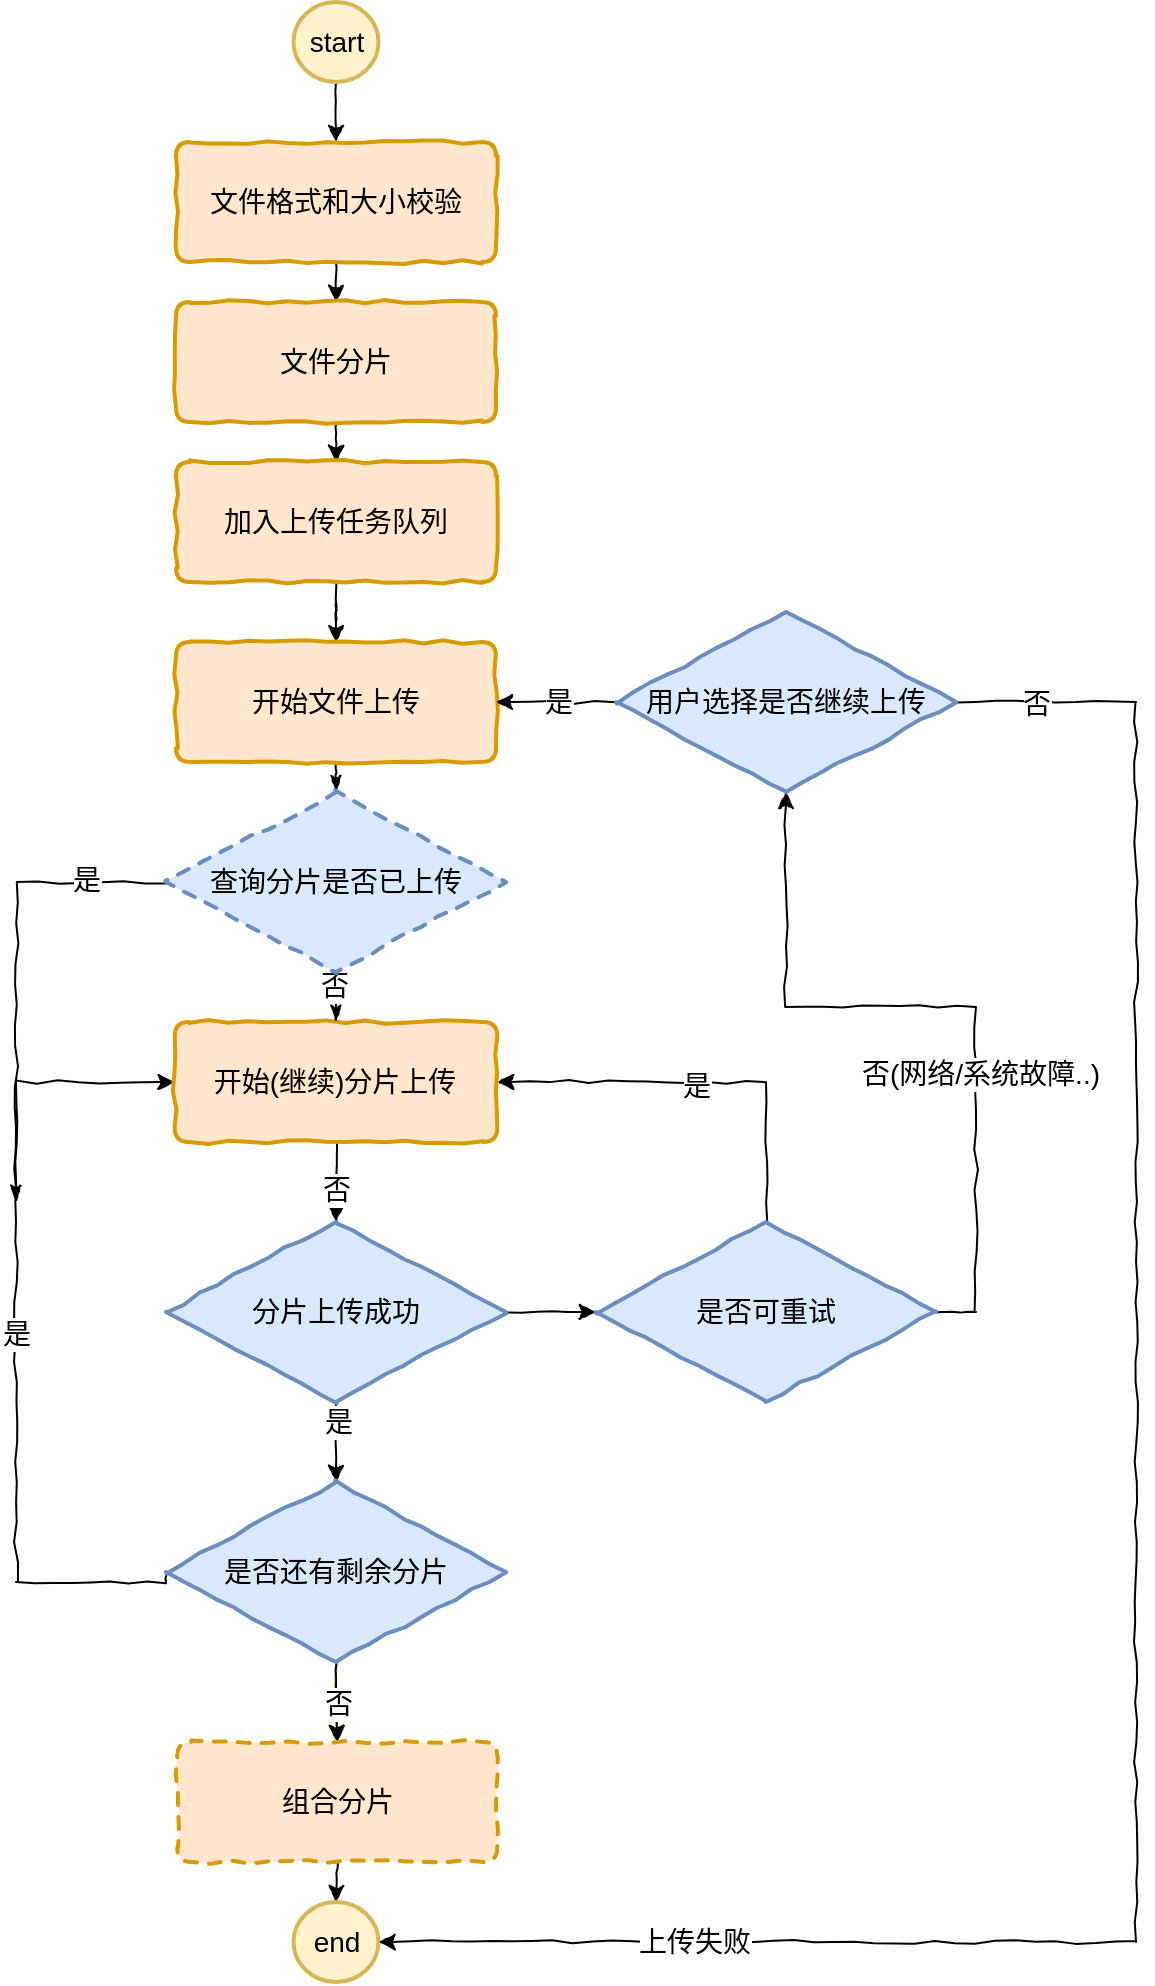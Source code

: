 <mxfile version="16.5.3" type="github">
  <diagram id="e4VKvZr05z3-QWEFY4Oc" name="Page-1">
    <mxGraphModel dx="1426" dy="794" grid="1" gridSize="10" guides="1" tooltips="1" connect="1" arrows="1" fold="1" page="1" pageScale="1" pageWidth="1654" pageHeight="2336" math="0" shadow="0">
      <root>
        <mxCell id="WIyWlLk6GJQsqaUBKTNV-0" />
        <mxCell id="WIyWlLk6GJQsqaUBKTNV-1" parent="WIyWlLk6GJQsqaUBKTNV-0" />
        <mxCell id="o_SZyRUfmcHv3CvEU0zG-61" style="edgeStyle=orthogonalEdgeStyle;rounded=0;orthogonalLoop=1;jettySize=auto;html=1;exitX=0.5;exitY=1;exitDx=0;exitDy=0;exitPerimeter=0;entryX=0.5;entryY=0;entryDx=0;entryDy=0;fontSize=14;fillColor=#ffe6cc;strokeColor=#000000;comic=1;" parent="WIyWlLk6GJQsqaUBKTNV-1" source="o_SZyRUfmcHv3CvEU0zG-55" target="o_SZyRUfmcHv3CvEU0zG-56" edge="1">
          <mxGeometry relative="1" as="geometry" />
        </mxCell>
        <mxCell id="o_SZyRUfmcHv3CvEU0zG-55" value="start" style="strokeWidth=2;html=1;shape=mxgraph.flowchart.start_1;whiteSpace=wrap;fontSize=14;comic=1;treeMoving=0;fillColor=#fff2cc;strokeColor=#d6b656;" parent="WIyWlLk6GJQsqaUBKTNV-1" vertex="1">
          <mxGeometry x="658.75" y="210" width="42.5" height="40" as="geometry" />
        </mxCell>
        <mxCell id="o_SZyRUfmcHv3CvEU0zG-62" style="edgeStyle=orthogonalEdgeStyle;rounded=0;orthogonalLoop=1;jettySize=auto;html=1;exitX=0.5;exitY=1;exitDx=0;exitDy=0;entryX=0.5;entryY=0;entryDx=0;entryDy=0;fontSize=14;fillColor=#ffe6cc;strokeColor=#000000;comic=1;" parent="WIyWlLk6GJQsqaUBKTNV-1" source="o_SZyRUfmcHv3CvEU0zG-56" target="o_SZyRUfmcHv3CvEU0zG-60" edge="1">
          <mxGeometry relative="1" as="geometry" />
        </mxCell>
        <mxCell id="o_SZyRUfmcHv3CvEU0zG-56" value="文件格式和大小校验" style="rounded=1;whiteSpace=wrap;html=1;absoluteArcSize=1;arcSize=14;strokeWidth=2;comic=1;fontSize=14;fillColor=#ffe6cc;strokeColor=#d79b00;" parent="WIyWlLk6GJQsqaUBKTNV-1" vertex="1">
          <mxGeometry x="600" y="280" width="160" height="60" as="geometry" />
        </mxCell>
        <mxCell id="o_SZyRUfmcHv3CvEU0zG-78" style="edgeStyle=orthogonalEdgeStyle;rounded=0;comic=1;orthogonalLoop=1;jettySize=auto;html=1;exitX=0.5;exitY=1;exitDx=0;exitDy=0;entryX=0.5;entryY=0;entryDx=0;entryDy=0;fontSize=14;fillColor=#ffe6cc;strokeColor=#000000;" parent="WIyWlLk6GJQsqaUBKTNV-1" source="o_SZyRUfmcHv3CvEU0zG-60" target="o_SZyRUfmcHv3CvEU0zG-63" edge="1">
          <mxGeometry relative="1" as="geometry" />
        </mxCell>
        <mxCell id="o_SZyRUfmcHv3CvEU0zG-60" value="文件分片" style="rounded=1;whiteSpace=wrap;html=1;absoluteArcSize=1;arcSize=14;strokeWidth=2;comic=1;fontSize=14;fillColor=#ffe6cc;strokeColor=#d79b00;" parent="WIyWlLk6GJQsqaUBKTNV-1" vertex="1">
          <mxGeometry x="600" y="360" width="160" height="60" as="geometry" />
        </mxCell>
        <mxCell id="o_SZyRUfmcHv3CvEU0zG-86" value="" style="edgeStyle=orthogonalEdgeStyle;rounded=0;comic=1;orthogonalLoop=1;jettySize=auto;html=1;fontSize=14;strokeColor=#000000;" parent="WIyWlLk6GJQsqaUBKTNV-1" source="o_SZyRUfmcHv3CvEU0zG-63" target="o_SZyRUfmcHv3CvEU0zG-85" edge="1">
          <mxGeometry relative="1" as="geometry" />
        </mxCell>
        <mxCell id="o_SZyRUfmcHv3CvEU0zG-63" value="加入上传任务队列" style="rounded=1;whiteSpace=wrap;html=1;absoluteArcSize=1;arcSize=14;strokeWidth=2;comic=1;fontSize=14;fillColor=#ffe6cc;strokeColor=#d79b00;" parent="WIyWlLk6GJQsqaUBKTNV-1" vertex="1">
          <mxGeometry x="600" y="440" width="160" height="60" as="geometry" />
        </mxCell>
        <mxCell id="o_SZyRUfmcHv3CvEU0zG-73" style="edgeStyle=orthogonalEdgeStyle;rounded=0;orthogonalLoop=1;jettySize=auto;html=1;exitX=0.5;exitY=1;exitDx=0;exitDy=0;entryX=0.5;entryY=0;entryDx=0;entryDy=0;entryPerimeter=0;fontSize=14;fillColor=#ffe6cc;strokeColor=#000000;comic=1;" parent="WIyWlLk6GJQsqaUBKTNV-1" target="o_SZyRUfmcHv3CvEU0zG-67" edge="1">
          <mxGeometry relative="1" as="geometry">
            <mxPoint x="680" y="750" as="sourcePoint" />
          </mxGeometry>
        </mxCell>
        <mxCell id="o_SZyRUfmcHv3CvEU0zG-106" value="否" style="edgeLabel;html=1;align=center;verticalAlign=middle;resizable=0;points=[];fontSize=14;" parent="o_SZyRUfmcHv3CvEU0zG-73" vertex="1" connectable="0">
          <mxGeometry x="0.526" relative="1" as="geometry">
            <mxPoint as="offset" />
          </mxGeometry>
        </mxCell>
        <mxCell id="o_SZyRUfmcHv3CvEU0zG-74" style="edgeStyle=orthogonalEdgeStyle;rounded=0;orthogonalLoop=1;jettySize=auto;html=1;exitX=0.5;exitY=1;exitDx=0;exitDy=0;exitPerimeter=0;entryX=0.5;entryY=0;entryDx=0;entryDy=0;entryPerimeter=0;fontSize=14;fillColor=#ffe6cc;strokeColor=#000000;comic=1;" parent="WIyWlLk6GJQsqaUBKTNV-1" source="o_SZyRUfmcHv3CvEU0zG-67" target="o_SZyRUfmcHv3CvEU0zG-68" edge="1">
          <mxGeometry relative="1" as="geometry" />
        </mxCell>
        <mxCell id="o_SZyRUfmcHv3CvEU0zG-81" value="是" style="edgeLabel;html=1;align=center;verticalAlign=middle;resizable=0;points=[];fontSize=14;comic=1;" parent="o_SZyRUfmcHv3CvEU0zG-74" vertex="1" connectable="0">
          <mxGeometry x="-0.5" y="1" relative="1" as="geometry">
            <mxPoint as="offset" />
          </mxGeometry>
        </mxCell>
        <mxCell id="o_SZyRUfmcHv3CvEU0zG-88" style="edgeStyle=orthogonalEdgeStyle;rounded=0;comic=1;orthogonalLoop=1;jettySize=auto;html=1;exitX=1;exitY=0.5;exitDx=0;exitDy=0;exitPerimeter=0;entryX=0;entryY=0.5;entryDx=0;entryDy=0;entryPerimeter=0;fontSize=14;strokeColor=#000000;" parent="WIyWlLk6GJQsqaUBKTNV-1" source="o_SZyRUfmcHv3CvEU0zG-67" target="o_SZyRUfmcHv3CvEU0zG-87" edge="1">
          <mxGeometry relative="1" as="geometry" />
        </mxCell>
        <mxCell id="o_SZyRUfmcHv3CvEU0zG-67" value="分片上传成功" style="strokeWidth=2;html=1;shape=mxgraph.flowchart.decision;whiteSpace=wrap;comic=1;fontSize=14;fillColor=#dae8fc;strokeColor=#6c8ebf;" parent="WIyWlLk6GJQsqaUBKTNV-1" vertex="1">
          <mxGeometry x="595" y="820" width="170" height="90" as="geometry" />
        </mxCell>
        <mxCell id="o_SZyRUfmcHv3CvEU0zG-75" style="edgeStyle=orthogonalEdgeStyle;rounded=0;orthogonalLoop=1;jettySize=auto;html=1;exitX=0.5;exitY=1;exitDx=0;exitDy=0;exitPerimeter=0;entryX=0.5;entryY=0;entryDx=0;entryDy=0;fontSize=14;fillColor=#ffe6cc;strokeColor=#d79b00;comic=1;" parent="WIyWlLk6GJQsqaUBKTNV-1" source="o_SZyRUfmcHv3CvEU0zG-68" target="o_SZyRUfmcHv3CvEU0zG-70" edge="1">
          <mxGeometry relative="1" as="geometry" />
        </mxCell>
        <mxCell id="o_SZyRUfmcHv3CvEU0zG-77" value="是" style="edgeStyle=orthogonalEdgeStyle;rounded=0;orthogonalLoop=1;jettySize=auto;html=1;exitX=0;exitY=0.5;exitDx=0;exitDy=0;exitPerimeter=0;entryX=0;entryY=0.5;entryDx=0;entryDy=0;fontSize=14;comic=1;" parent="WIyWlLk6GJQsqaUBKTNV-1" source="o_SZyRUfmcHv3CvEU0zG-68" target="o_SZyRUfmcHv3CvEU0zG-96" edge="1">
          <mxGeometry relative="1" as="geometry">
            <Array as="points">
              <mxPoint x="520" y="1000" />
              <mxPoint x="520" y="750" />
            </Array>
          </mxGeometry>
        </mxCell>
        <mxCell id="o_SZyRUfmcHv3CvEU0zG-79" value="" style="edgeStyle=orthogonalEdgeStyle;rounded=0;comic=1;orthogonalLoop=1;jettySize=auto;html=1;fontSize=14;" parent="WIyWlLk6GJQsqaUBKTNV-1" source="o_SZyRUfmcHv3CvEU0zG-68" target="o_SZyRUfmcHv3CvEU0zG-70" edge="1">
          <mxGeometry relative="1" as="geometry" />
        </mxCell>
        <mxCell id="o_SZyRUfmcHv3CvEU0zG-84" value="否" style="edgeLabel;html=1;align=center;verticalAlign=middle;resizable=0;points=[];fontSize=14;" parent="o_SZyRUfmcHv3CvEU0zG-79" vertex="1" connectable="0">
          <mxGeometry x="0.567" relative="1" as="geometry">
            <mxPoint y="-11" as="offset" />
          </mxGeometry>
        </mxCell>
        <mxCell id="o_SZyRUfmcHv3CvEU0zG-68" value="是否还有剩余分片" style="strokeWidth=2;html=1;shape=mxgraph.flowchart.decision;whiteSpace=wrap;comic=1;fontSize=14;fillColor=#dae8fc;strokeColor=#6c8ebf;" parent="WIyWlLk6GJQsqaUBKTNV-1" vertex="1">
          <mxGeometry x="595" y="950" width="170" height="90" as="geometry" />
        </mxCell>
        <mxCell id="o_SZyRUfmcHv3CvEU0zG-76" style="edgeStyle=orthogonalEdgeStyle;rounded=0;orthogonalLoop=1;jettySize=auto;html=1;exitX=0.5;exitY=1;exitDx=0;exitDy=0;entryX=0.5;entryY=0;entryDx=0;entryDy=0;entryPerimeter=0;fontSize=14;fillColor=#ffe6cc;strokeColor=#000000;comic=1;" parent="WIyWlLk6GJQsqaUBKTNV-1" source="o_SZyRUfmcHv3CvEU0zG-70" target="o_SZyRUfmcHv3CvEU0zG-71" edge="1">
          <mxGeometry relative="1" as="geometry">
            <mxPoint x="680" y="1130" as="targetPoint" />
          </mxGeometry>
        </mxCell>
        <mxCell id="o_SZyRUfmcHv3CvEU0zG-70" value="组合分片" style="rounded=1;whiteSpace=wrap;html=1;absoluteArcSize=1;arcSize=14;strokeWidth=2;comic=1;fontSize=14;fillColor=#ffe6cc;strokeColor=#d79b00;dashed=1;" parent="WIyWlLk6GJQsqaUBKTNV-1" vertex="1">
          <mxGeometry x="600.63" y="1080" width="160" height="60" as="geometry" />
        </mxCell>
        <mxCell id="o_SZyRUfmcHv3CvEU0zG-71" value="end" style="strokeWidth=2;html=1;shape=mxgraph.flowchart.start_1;whiteSpace=wrap;fontSize=14;comic=1;treeMoving=0;fillColor=#fff2cc;strokeColor=#d6b656;" parent="WIyWlLk6GJQsqaUBKTNV-1" vertex="1">
          <mxGeometry x="658.75" y="1160" width="42.5" height="40" as="geometry" />
        </mxCell>
        <mxCell id="o_SZyRUfmcHv3CvEU0zG-107" style="edgeStyle=orthogonalEdgeStyle;rounded=0;comic=1;orthogonalLoop=1;jettySize=auto;html=1;exitX=0.5;exitY=1;exitDx=0;exitDy=0;entryX=0.5;entryY=0;entryDx=0;entryDy=0;entryPerimeter=0;fontSize=14;endArrow=classicThin;endFill=1;strokeColor=#000000;" parent="WIyWlLk6GJQsqaUBKTNV-1" source="o_SZyRUfmcHv3CvEU0zG-85" target="o_SZyRUfmcHv3CvEU0zG-104" edge="1">
          <mxGeometry relative="1" as="geometry" />
        </mxCell>
        <mxCell id="o_SZyRUfmcHv3CvEU0zG-85" value="开始文件上传" style="rounded=1;whiteSpace=wrap;html=1;absoluteArcSize=1;arcSize=14;strokeWidth=2;comic=1;fontSize=14;fillColor=#ffe6cc;strokeColor=#d79b00;" parent="WIyWlLk6GJQsqaUBKTNV-1" vertex="1">
          <mxGeometry x="600" y="530" width="160" height="60" as="geometry" />
        </mxCell>
        <mxCell id="o_SZyRUfmcHv3CvEU0zG-89" style="edgeStyle=orthogonalEdgeStyle;rounded=0;comic=1;orthogonalLoop=1;jettySize=auto;html=1;exitX=0.5;exitY=0;exitDx=0;exitDy=0;exitPerimeter=0;entryX=1;entryY=0.5;entryDx=0;entryDy=0;fontSize=14;strokeColor=#000000;" parent="WIyWlLk6GJQsqaUBKTNV-1" source="o_SZyRUfmcHv3CvEU0zG-87" target="o_SZyRUfmcHv3CvEU0zG-96" edge="1">
          <mxGeometry relative="1" as="geometry" />
        </mxCell>
        <mxCell id="o_SZyRUfmcHv3CvEU0zG-90" value="是" style="edgeLabel;html=1;align=center;verticalAlign=middle;resizable=0;points=[];fontSize=14;" parent="o_SZyRUfmcHv3CvEU0zG-89" vertex="1" connectable="0">
          <mxGeometry x="0.038" y="2" relative="1" as="geometry">
            <mxPoint x="1" as="offset" />
          </mxGeometry>
        </mxCell>
        <mxCell id="o_SZyRUfmcHv3CvEU0zG-93" style="edgeStyle=orthogonalEdgeStyle;rounded=0;comic=1;orthogonalLoop=1;jettySize=auto;html=1;exitX=1;exitY=0.5;exitDx=0;exitDy=0;exitPerimeter=0;entryX=0.5;entryY=1;entryDx=0;entryDy=0;entryPerimeter=0;fontSize=14;strokeColor=#000000;" parent="WIyWlLk6GJQsqaUBKTNV-1" source="o_SZyRUfmcHv3CvEU0zG-87" target="o_SZyRUfmcHv3CvEU0zG-92" edge="1">
          <mxGeometry relative="1" as="geometry" />
        </mxCell>
        <mxCell id="o_SZyRUfmcHv3CvEU0zG-95" value="否(网络/系统故障..)" style="edgeLabel;html=1;align=center;verticalAlign=middle;resizable=0;points=[];fontSize=14;" parent="o_SZyRUfmcHv3CvEU0zG-93" vertex="1" connectable="0">
          <mxGeometry x="-0.696" y="-2" relative="1" as="geometry">
            <mxPoint y="-82" as="offset" />
          </mxGeometry>
        </mxCell>
        <mxCell id="o_SZyRUfmcHv3CvEU0zG-87" value="是否可重试" style="strokeWidth=2;html=1;shape=mxgraph.flowchart.decision;whiteSpace=wrap;comic=1;fontSize=14;fillColor=#dae8fc;strokeColor=#6c8ebf;" parent="WIyWlLk6GJQsqaUBKTNV-1" vertex="1">
          <mxGeometry x="810" y="820" width="170" height="90" as="geometry" />
        </mxCell>
        <mxCell id="o_SZyRUfmcHv3CvEU0zG-94" style="edgeStyle=orthogonalEdgeStyle;rounded=0;comic=1;orthogonalLoop=1;jettySize=auto;html=1;exitX=0;exitY=0.5;exitDx=0;exitDy=0;exitPerimeter=0;entryX=1;entryY=0.5;entryDx=0;entryDy=0;fontSize=14;strokeColor=#000000;" parent="WIyWlLk6GJQsqaUBKTNV-1" source="o_SZyRUfmcHv3CvEU0zG-92" target="o_SZyRUfmcHv3CvEU0zG-85" edge="1">
          <mxGeometry relative="1" as="geometry" />
        </mxCell>
        <mxCell id="o_SZyRUfmcHv3CvEU0zG-99" value="是" style="edgeLabel;html=1;align=center;verticalAlign=middle;resizable=0;points=[];fontSize=14;" parent="o_SZyRUfmcHv3CvEU0zG-94" vertex="1" connectable="0">
          <mxGeometry x="-0.033" relative="1" as="geometry">
            <mxPoint as="offset" />
          </mxGeometry>
        </mxCell>
        <mxCell id="o_SZyRUfmcHv3CvEU0zG-100" value="上传失败" style="edgeStyle=orthogonalEdgeStyle;rounded=0;comic=1;orthogonalLoop=1;jettySize=auto;html=1;exitX=1;exitY=0.5;exitDx=0;exitDy=0;exitPerimeter=0;fontSize=14;strokeColor=#000000;entryX=1;entryY=0.5;entryDx=0;entryDy=0;entryPerimeter=0;" parent="WIyWlLk6GJQsqaUBKTNV-1" source="o_SZyRUfmcHv3CvEU0zG-92" target="o_SZyRUfmcHv3CvEU0zG-71" edge="1">
          <mxGeometry x="0.711" relative="1" as="geometry">
            <mxPoint x="1050" y="515" as="targetPoint" />
            <Array as="points">
              <mxPoint x="1080" y="560" />
              <mxPoint x="1080" y="1180" />
            </Array>
            <mxPoint as="offset" />
          </mxGeometry>
        </mxCell>
        <mxCell id="o_SZyRUfmcHv3CvEU0zG-101" value="否" style="edgeLabel;html=1;align=center;verticalAlign=middle;resizable=0;points=[];fontSize=14;" parent="o_SZyRUfmcHv3CvEU0zG-100" vertex="1" connectable="0">
          <mxGeometry x="-0.764" y="1" relative="1" as="geometry">
            <mxPoint x="-51" y="-38" as="offset" />
          </mxGeometry>
        </mxCell>
        <mxCell id="o_SZyRUfmcHv3CvEU0zG-92" value="用户选择是否继续上传" style="strokeWidth=2;html=1;shape=mxgraph.flowchart.decision;whiteSpace=wrap;comic=1;fontSize=14;fillColor=#dae8fc;strokeColor=#6c8ebf;" parent="WIyWlLk6GJQsqaUBKTNV-1" vertex="1">
          <mxGeometry x="820" y="515" width="170" height="90" as="geometry" />
        </mxCell>
        <mxCell id="o_SZyRUfmcHv3CvEU0zG-96" value="开始(继续)分片上传" style="rounded=1;whiteSpace=wrap;html=1;absoluteArcSize=1;arcSize=14;strokeWidth=2;comic=1;fontSize=14;fillColor=#ffe6cc;strokeColor=#d79b00;" parent="WIyWlLk6GJQsqaUBKTNV-1" vertex="1">
          <mxGeometry x="599.375" y="720" width="161.25" height="60" as="geometry" />
        </mxCell>
        <mxCell id="o_SZyRUfmcHv3CvEU0zG-109" style="edgeStyle=orthogonalEdgeStyle;rounded=0;comic=1;orthogonalLoop=1;jettySize=auto;html=1;exitX=0.5;exitY=1;exitDx=0;exitDy=0;exitPerimeter=0;entryX=0.5;entryY=0;entryDx=0;entryDy=0;fontSize=14;endArrow=classicThin;endFill=1;strokeColor=#000000;" parent="WIyWlLk6GJQsqaUBKTNV-1" source="o_SZyRUfmcHv3CvEU0zG-104" target="o_SZyRUfmcHv3CvEU0zG-96" edge="1">
          <mxGeometry relative="1" as="geometry" />
        </mxCell>
        <mxCell id="o_SZyRUfmcHv3CvEU0zG-110" value="否" style="edgeLabel;html=1;align=center;verticalAlign=middle;resizable=0;points=[];fontSize=14;" parent="o_SZyRUfmcHv3CvEU0zG-109" vertex="1" connectable="0">
          <mxGeometry x="-0.44" y="-1" relative="1" as="geometry">
            <mxPoint as="offset" />
          </mxGeometry>
        </mxCell>
        <mxCell id="o_SZyRUfmcHv3CvEU0zG-111" style="edgeStyle=orthogonalEdgeStyle;rounded=0;comic=1;orthogonalLoop=1;jettySize=auto;html=1;exitX=0;exitY=0.5;exitDx=0;exitDy=0;exitPerimeter=0;fontSize=14;endArrow=classicThin;endFill=1;strokeColor=#000000;" parent="WIyWlLk6GJQsqaUBKTNV-1" source="o_SZyRUfmcHv3CvEU0zG-104" edge="1">
          <mxGeometry relative="1" as="geometry">
            <mxPoint x="520" y="810" as="targetPoint" />
          </mxGeometry>
        </mxCell>
        <mxCell id="o_SZyRUfmcHv3CvEU0zG-112" value="是" style="edgeLabel;html=1;align=center;verticalAlign=middle;resizable=0;points=[];fontSize=14;" parent="o_SZyRUfmcHv3CvEU0zG-111" vertex="1" connectable="0">
          <mxGeometry x="-0.66" y="-1" relative="1" as="geometry">
            <mxPoint as="offset" />
          </mxGeometry>
        </mxCell>
        <mxCell id="o_SZyRUfmcHv3CvEU0zG-104" value="查询分片是否已上传" style="strokeWidth=2;html=1;shape=mxgraph.flowchart.decision;whiteSpace=wrap;comic=1;fontSize=14;fillColor=#dae8fc;strokeColor=#6c8ebf;dashed=1;" parent="WIyWlLk6GJQsqaUBKTNV-1" vertex="1">
          <mxGeometry x="595" y="605" width="170" height="90" as="geometry" />
        </mxCell>
      </root>
    </mxGraphModel>
  </diagram>
</mxfile>
